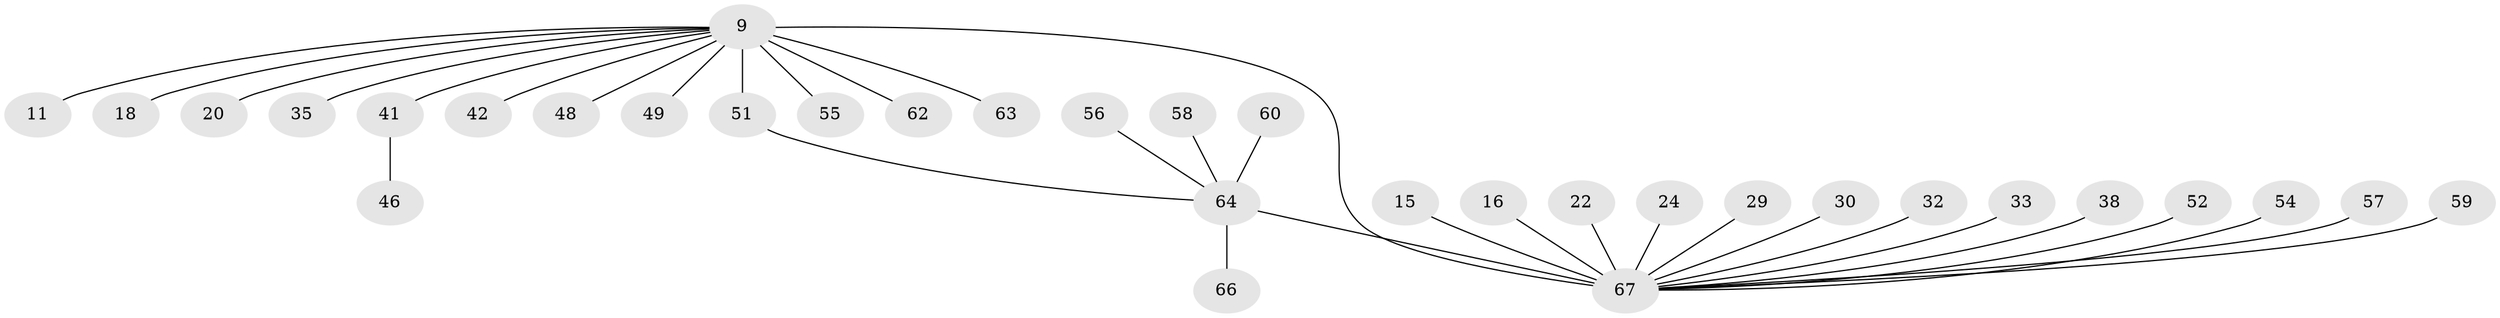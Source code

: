 // original degree distribution, {6: 0.029850746268656716, 5: 0.04477611940298507, 8: 0.014925373134328358, 3: 0.05970149253731343, 12: 0.014925373134328358, 4: 0.04477611940298507, 11: 0.014925373134328358, 1: 0.582089552238806, 7: 0.014925373134328358, 2: 0.1791044776119403}
// Generated by graph-tools (version 1.1) at 2025/48/03/09/25 04:48:15]
// undirected, 33 vertices, 33 edges
graph export_dot {
graph [start="1"]
  node [color=gray90,style=filled];
  9 [super="+5"];
  11;
  15;
  16;
  18;
  20;
  22;
  24;
  29;
  30 [super="+27"];
  32;
  33;
  35 [super="+21"];
  38;
  41 [super="+37"];
  42;
  46;
  48;
  49;
  51 [super="+45"];
  52;
  54;
  55 [super="+36"];
  56 [super="+13"];
  57;
  58;
  59;
  60;
  62;
  63 [super="+53"];
  64 [super="+12+26+40+50+61"];
  66;
  67 [super="+65+10"];
  9 -- 11;
  9 -- 18;
  9 -- 42;
  9 -- 62;
  9 -- 51 [weight=4];
  9 -- 67 [weight=5];
  9 -- 41 [weight=2];
  9 -- 48;
  9 -- 49;
  9 -- 20;
  9 -- 35;
  9 -- 55;
  9 -- 63;
  15 -- 67;
  16 -- 67;
  22 -- 67;
  24 -- 67;
  29 -- 67;
  30 -- 67;
  32 -- 67;
  33 -- 67;
  38 -- 67;
  41 -- 46;
  51 -- 64;
  52 -- 67;
  54 -- 67;
  56 -- 64;
  57 -- 67;
  58 -- 64;
  59 -- 67;
  60 -- 64;
  64 -- 66;
  64 -- 67 [weight=2];
}
